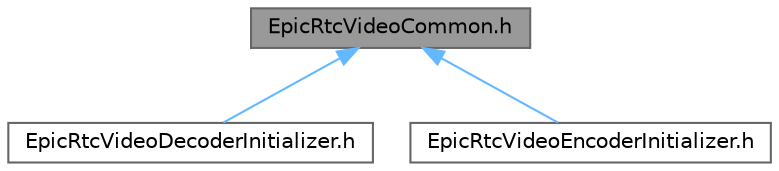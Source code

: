 digraph "EpicRtcVideoCommon.h"
{
 // INTERACTIVE_SVG=YES
 // LATEX_PDF_SIZE
  bgcolor="transparent";
  edge [fontname=Helvetica,fontsize=10,labelfontname=Helvetica,labelfontsize=10];
  node [fontname=Helvetica,fontsize=10,shape=box,height=0.2,width=0.4];
  Node1 [id="Node000001",label="EpicRtcVideoCommon.h",height=0.2,width=0.4,color="gray40", fillcolor="grey60", style="filled", fontcolor="black",tooltip=" "];
  Node1 -> Node2 [id="edge1_Node000001_Node000002",dir="back",color="steelblue1",style="solid",tooltip=" "];
  Node2 [id="Node000002",label="EpicRtcVideoDecoderInitializer.h",height=0.2,width=0.4,color="grey40", fillcolor="white", style="filled",URL="$d8/d71/EpicRtcVideoDecoderInitializer_8h.html",tooltip=" "];
  Node1 -> Node3 [id="edge2_Node000001_Node000003",dir="back",color="steelblue1",style="solid",tooltip=" "];
  Node3 [id="Node000003",label="EpicRtcVideoEncoderInitializer.h",height=0.2,width=0.4,color="grey40", fillcolor="white", style="filled",URL="$da/dd2/EpicRtcVideoEncoderInitializer_8h.html",tooltip=" "];
}
